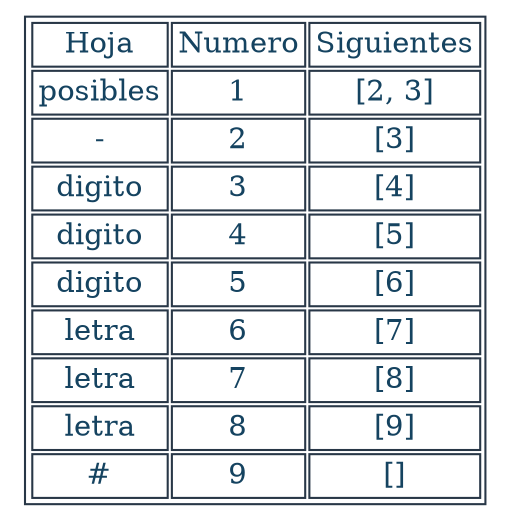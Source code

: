 digraph T {
aHtmlTable [
   shape=plaintext
   color="#283747" fontcolor="#154360" label=<

   <table border='1' cellborder='1'>
   <tr>
      <td>Hoja</td>
      <td>Numero</td>
      <td>Siguientes</td>
   </tr>	<tr><td>posibles</td><td>1</td><td>[2, 3]</td></tr>
	<tr><td>-</td><td>2</td><td>[3]</td></tr>
	<tr><td>digito</td><td>3</td><td>[4]</td></tr>
	<tr><td>digito</td><td>4</td><td>[5]</td></tr>
	<tr><td>digito</td><td>5</td><td>[6]</td></tr>
	<tr><td>letra</td><td>6</td><td>[7]</td></tr>
	<tr><td>letra</td><td>7</td><td>[8]</td></tr>
	<tr><td>letra</td><td>8</td><td>[9]</td></tr>
	<tr><td>#</td><td>9</td><td>[]</td></tr>
</table>

   >]; 

}